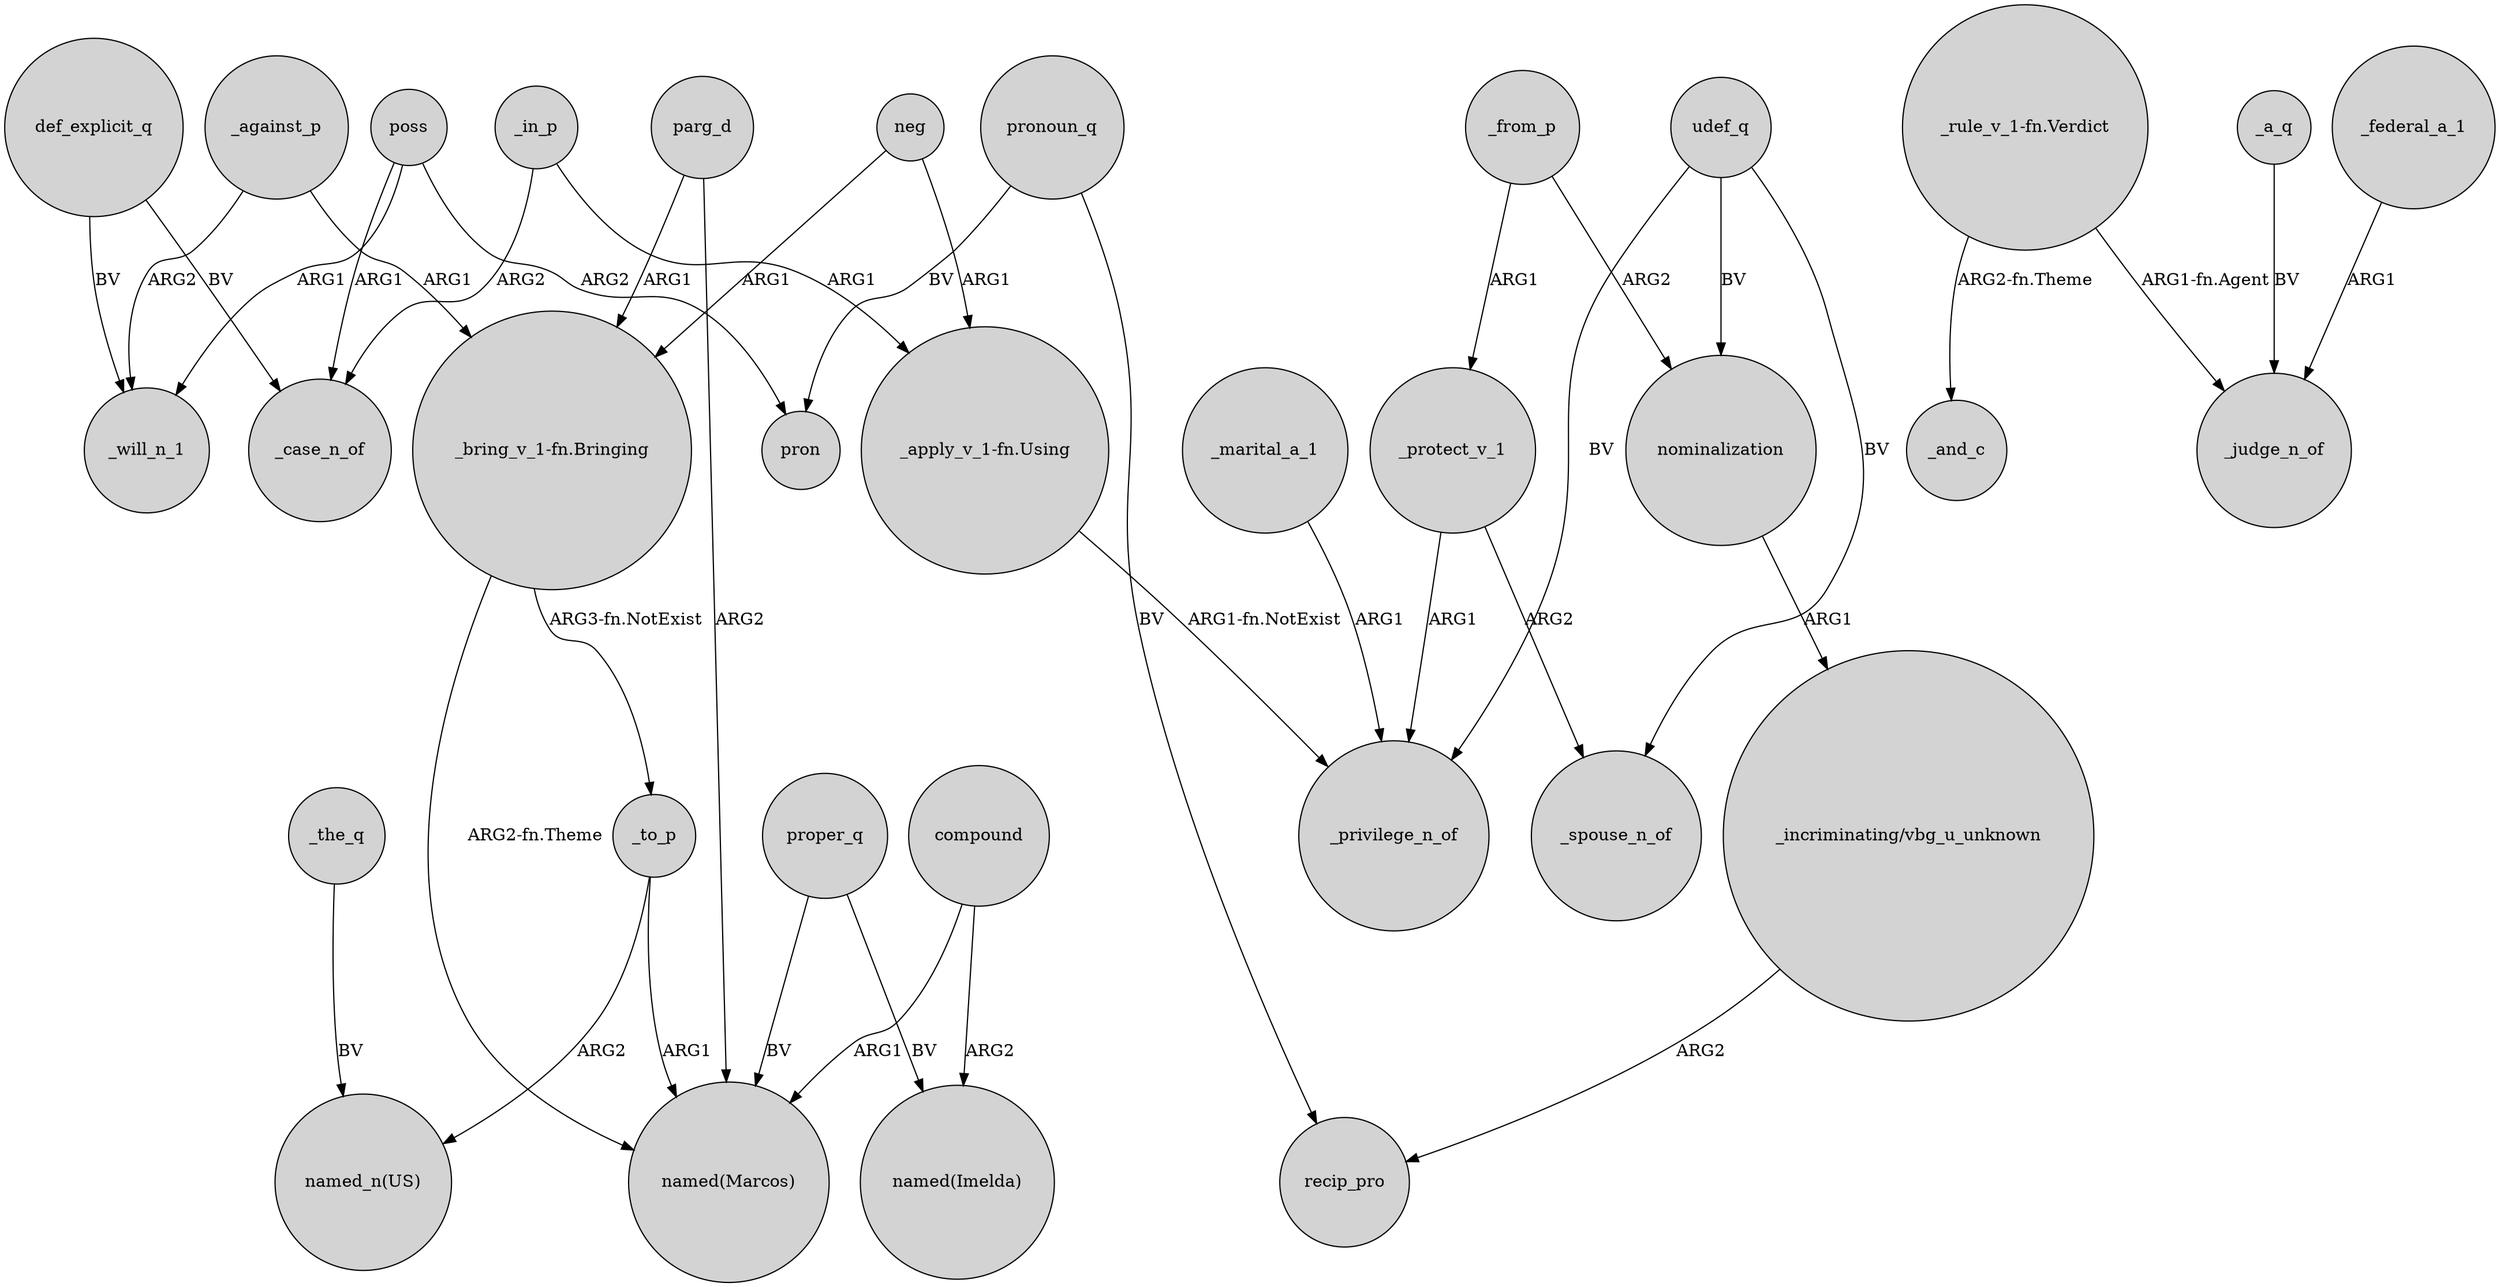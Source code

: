 digraph {
	node [shape=circle style=filled]
	poss -> _will_n_1 [label=ARG1]
	_from_p -> _protect_v_1 [label=ARG1]
	_against_p -> "_bring_v_1-fn.Bringing" [label=ARG1]
	poss -> pron [label=ARG2]
	_protect_v_1 -> _privilege_n_of [label=ARG1]
	"_incriminating/vbg_u_unknown" -> recip_pro [label=ARG2]
	_against_p -> _will_n_1 [label=ARG2]
	neg -> "_apply_v_1-fn.Using" [label=ARG1]
	_to_p -> "named(Marcos)" [label=ARG1]
	_marital_a_1 -> _privilege_n_of [label=ARG1]
	poss -> _case_n_of [label=ARG1]
	udef_q -> _privilege_n_of [label=BV]
	"_rule_v_1-fn.Verdict" -> _judge_n_of [label="ARG1-fn.Agent"]
	parg_d -> "named(Marcos)" [label=ARG2]
	_in_p -> "_apply_v_1-fn.Using" [label=ARG1]
	_to_p -> "named_n(US)" [label=ARG2]
	_the_q -> "named_n(US)" [label=BV]
	compound -> "named(Marcos)" [label=ARG1]
	_a_q -> _judge_n_of [label=BV]
	_protect_v_1 -> _spouse_n_of [label=ARG2]
	pronoun_q -> pron [label=BV]
	parg_d -> "_bring_v_1-fn.Bringing" [label=ARG1]
	udef_q -> _spouse_n_of [label=BV]
	nominalization -> "_incriminating/vbg_u_unknown" [label=ARG1]
	pronoun_q -> recip_pro [label=BV]
	"_rule_v_1-fn.Verdict" -> _and_c [label="ARG2-fn.Theme"]
	"_bring_v_1-fn.Bringing" -> "named(Marcos)" [label="ARG2-fn.Theme"]
	udef_q -> nominalization [label=BV]
	proper_q -> "named(Imelda)" [label=BV]
	_from_p -> nominalization [label=ARG2]
	_in_p -> _case_n_of [label=ARG2]
	"_bring_v_1-fn.Bringing" -> _to_p [label="ARG3-fn.NotExist"]
	def_explicit_q -> _will_n_1 [label=BV]
	_federal_a_1 -> _judge_n_of [label=ARG1]
	compound -> "named(Imelda)" [label=ARG2]
	neg -> "_bring_v_1-fn.Bringing" [label=ARG1]
	def_explicit_q -> _case_n_of [label=BV]
	proper_q -> "named(Marcos)" [label=BV]
	"_apply_v_1-fn.Using" -> _privilege_n_of [label="ARG1-fn.NotExist"]
}
